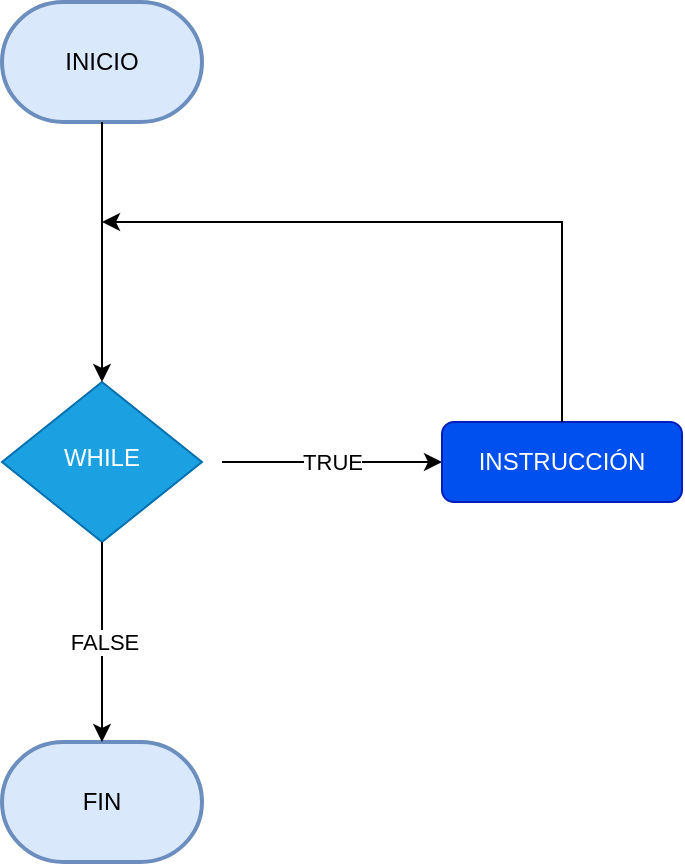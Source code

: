 <mxfile version="14.6.10" type="github">
  <diagram id="C5RBs43oDa-KdzZeNtuy" name="Page-1">
    <mxGraphModel dx="851" dy="450" grid="1" gridSize="10" guides="1" tooltips="1" connect="1" arrows="1" fold="1" page="1" pageScale="1" pageWidth="827" pageHeight="1169" math="0" shadow="0">
      <root>
        <mxCell id="WIyWlLk6GJQsqaUBKTNV-0" />
        <mxCell id="WIyWlLk6GJQsqaUBKTNV-1" parent="WIyWlLk6GJQsqaUBKTNV-0" />
        <mxCell id="WIyWlLk6GJQsqaUBKTNV-6" value="&lt;font style=&quot;vertical-align: inherit&quot;&gt;&lt;font style=&quot;vertical-align: inherit&quot;&gt;WHILE&lt;/font&gt;&lt;/font&gt;" style="rhombus;whiteSpace=wrap;html=1;shadow=0;fontFamily=Helvetica;fontSize=12;align=center;strokeWidth=1;spacing=6;spacingTop=-4;fillColor=#1ba1e2;strokeColor=#006EAF;fontColor=#ffffff;" parent="WIyWlLk6GJQsqaUBKTNV-1" vertex="1">
          <mxGeometry x="170" y="200" width="100" height="80" as="geometry" />
        </mxCell>
        <mxCell id="bFE70zYBVjjP-oaBzY-C-0" value="&lt;font style=&quot;vertical-align: inherit&quot;&gt;&lt;font style=&quot;vertical-align: inherit&quot;&gt;INICIO&lt;/font&gt;&lt;/font&gt;" style="strokeWidth=2;html=1;shape=mxgraph.flowchart.terminator;whiteSpace=wrap;fillColor=#dae8fc;strokeColor=#6c8ebf;" vertex="1" parent="WIyWlLk6GJQsqaUBKTNV-1">
          <mxGeometry x="170" y="10" width="100" height="60" as="geometry" />
        </mxCell>
        <mxCell id="bFE70zYBVjjP-oaBzY-C-1" value="&lt;font style=&quot;vertical-align: inherit&quot;&gt;&lt;font style=&quot;vertical-align: inherit&quot;&gt;FIN&lt;/font&gt;&lt;/font&gt;" style="strokeWidth=2;html=1;shape=mxgraph.flowchart.terminator;whiteSpace=wrap;fillColor=#dae8fc;strokeColor=#6c8ebf;" vertex="1" parent="WIyWlLk6GJQsqaUBKTNV-1">
          <mxGeometry x="170" y="380" width="100" height="60" as="geometry" />
        </mxCell>
        <mxCell id="bFE70zYBVjjP-oaBzY-C-11" value="" style="endArrow=classic;html=1;rounded=0;edgeStyle=orthogonalEdgeStyle;entryX=0;entryY=0.5;entryDx=0;entryDy=0;" edge="1" parent="WIyWlLk6GJQsqaUBKTNV-1" target="bFE70zYBVjjP-oaBzY-C-13">
          <mxGeometry relative="1" as="geometry">
            <mxPoint x="280" y="240" as="sourcePoint" />
            <mxPoint x="360" y="280" as="targetPoint" />
            <Array as="points">
              <mxPoint x="360" y="240" />
            </Array>
          </mxGeometry>
        </mxCell>
        <mxCell id="bFE70zYBVjjP-oaBzY-C-12" value="TRUE" style="edgeLabel;resizable=0;html=1;align=center;verticalAlign=middle;" connectable="0" vertex="1" parent="bFE70zYBVjjP-oaBzY-C-11">
          <mxGeometry relative="1" as="geometry" />
        </mxCell>
        <mxCell id="bFE70zYBVjjP-oaBzY-C-13" value="&lt;font style=&quot;vertical-align: inherit&quot;&gt;&lt;font style=&quot;vertical-align: inherit&quot;&gt;INSTRUCCIÓN&lt;/font&gt;&lt;/font&gt;" style="rounded=1;whiteSpace=wrap;html=1;fontSize=12;glass=0;strokeWidth=1;shadow=0;fillColor=#0050ef;strokeColor=#001DBC;fontColor=#ffffff;" vertex="1" parent="WIyWlLk6GJQsqaUBKTNV-1">
          <mxGeometry x="390" y="220" width="120" height="40" as="geometry" />
        </mxCell>
        <mxCell id="bFE70zYBVjjP-oaBzY-C-16" value="" style="endArrow=classic;html=1;rounded=0;edgeStyle=orthogonalEdgeStyle;exitX=0.5;exitY=1;exitDx=0;exitDy=0;exitPerimeter=0;entryX=0.5;entryY=0;entryDx=0;entryDy=0;" edge="1" parent="WIyWlLk6GJQsqaUBKTNV-1" source="bFE70zYBVjjP-oaBzY-C-0" target="WIyWlLk6GJQsqaUBKTNV-6">
          <mxGeometry relative="1" as="geometry">
            <mxPoint x="150" y="230" as="sourcePoint" />
            <mxPoint x="230" y="150" as="targetPoint" />
            <Array as="points" />
          </mxGeometry>
        </mxCell>
        <mxCell id="bFE70zYBVjjP-oaBzY-C-18" value="" style="endArrow=classic;html=1;rounded=0;edgeStyle=orthogonalEdgeStyle;exitX=0.5;exitY=1;exitDx=0;exitDy=0;" edge="1" parent="WIyWlLk6GJQsqaUBKTNV-1" source="WIyWlLk6GJQsqaUBKTNV-6">
          <mxGeometry relative="1" as="geometry">
            <mxPoint x="220" y="320" as="sourcePoint" />
            <mxPoint x="220" y="380" as="targetPoint" />
            <Array as="points" />
          </mxGeometry>
        </mxCell>
        <mxCell id="bFE70zYBVjjP-oaBzY-C-19" value="FALSE" style="edgeLabel;resizable=0;html=1;align=center;verticalAlign=middle;" connectable="0" vertex="1" parent="bFE70zYBVjjP-oaBzY-C-18">
          <mxGeometry relative="1" as="geometry" />
        </mxCell>
        <mxCell id="bFE70zYBVjjP-oaBzY-C-20" value="" style="endArrow=classic;html=1;rounded=0;edgeStyle=orthogonalEdgeStyle;exitX=0.5;exitY=0;exitDx=0;exitDy=0;" edge="1" parent="WIyWlLk6GJQsqaUBKTNV-1" source="bFE70zYBVjjP-oaBzY-C-13">
          <mxGeometry width="50" height="50" relative="1" as="geometry">
            <mxPoint x="400" y="170" as="sourcePoint" />
            <mxPoint x="220" y="120" as="targetPoint" />
            <Array as="points">
              <mxPoint x="450" y="120" />
            </Array>
          </mxGeometry>
        </mxCell>
      </root>
    </mxGraphModel>
  </diagram>
</mxfile>
